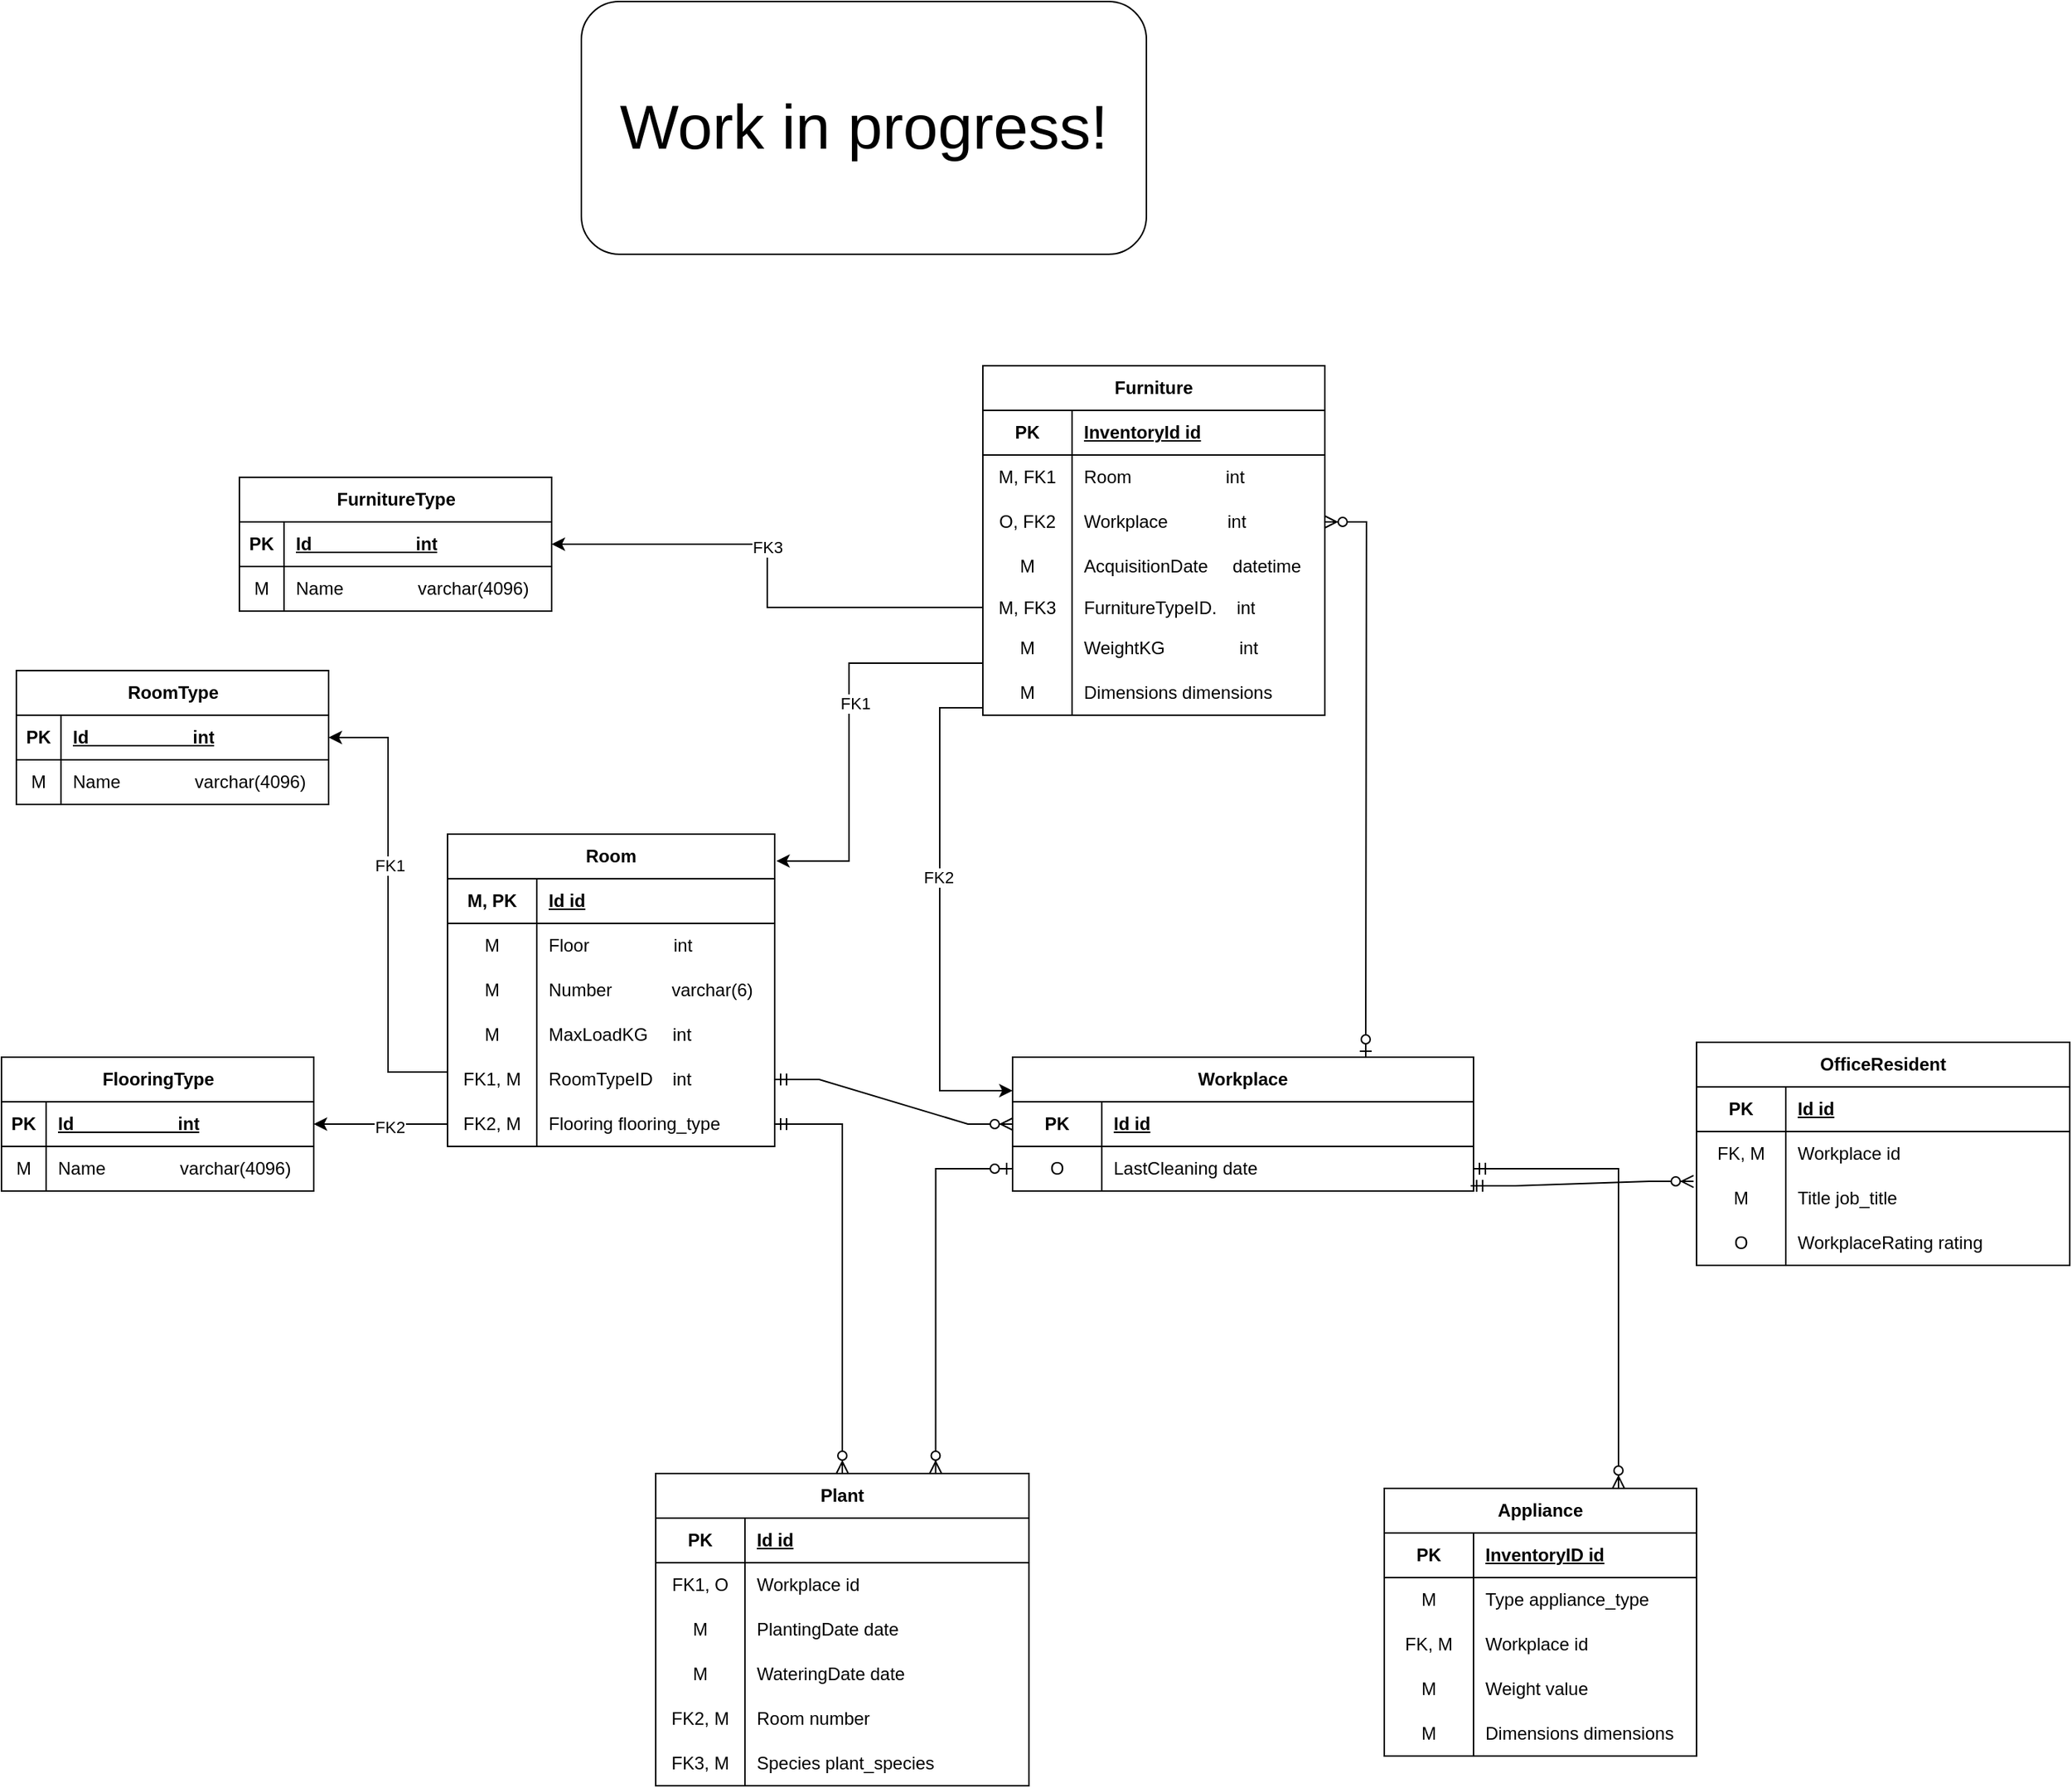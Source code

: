 <mxfile version="23.1.5" type="device">
  <diagram id="R2lEEEUBdFMjLlhIrx00" name="Page-1">
    <mxGraphModel dx="2156" dy="3147" grid="1" gridSize="10" guides="1" tooltips="1" connect="1" arrows="1" fold="1" page="1" pageScale="1" pageWidth="850" pageHeight="1100" math="0" shadow="0" extFonts="Permanent Marker^https://fonts.googleapis.com/css?family=Permanent+Marker">
      <root>
        <mxCell id="0" />
        <mxCell id="1" parent="0" />
        <mxCell id="yXMblBzLXjJCSkvL-Gaz-24" value="Workplace" style="shape=table;startSize=30;container=1;collapsible=1;childLayout=tableLayout;fixedRows=1;rowLines=0;fontStyle=1;align=center;resizeLast=1;html=1;whiteSpace=wrap;" parent="1" vertex="1">
          <mxGeometry x="590" y="-670" width="310" height="90" as="geometry" />
        </mxCell>
        <mxCell id="yXMblBzLXjJCSkvL-Gaz-28" value="" style="shape=tableRow;horizontal=0;startSize=0;swimlaneHead=0;swimlaneBody=0;fillColor=none;collapsible=0;dropTarget=0;points=[[0,0.5],[1,0.5]];portConstraint=eastwest;top=0;left=0;right=0;bottom=1;html=1;" parent="yXMblBzLXjJCSkvL-Gaz-24" vertex="1">
          <mxGeometry y="30" width="310" height="30" as="geometry" />
        </mxCell>
        <mxCell id="yXMblBzLXjJCSkvL-Gaz-29" value="PK" style="shape=partialRectangle;connectable=0;fillColor=none;top=0;left=0;bottom=0;right=0;fontStyle=1;overflow=hidden;html=1;whiteSpace=wrap;" parent="yXMblBzLXjJCSkvL-Gaz-28" vertex="1">
          <mxGeometry width="60" height="30" as="geometry">
            <mxRectangle width="60" height="30" as="alternateBounds" />
          </mxGeometry>
        </mxCell>
        <mxCell id="yXMblBzLXjJCSkvL-Gaz-30" value="Id id" style="shape=partialRectangle;connectable=0;fillColor=none;top=0;left=0;bottom=0;right=0;align=left;spacingLeft=6;fontStyle=5;overflow=hidden;html=1;whiteSpace=wrap;" parent="yXMblBzLXjJCSkvL-Gaz-28" vertex="1">
          <mxGeometry x="60" width="250" height="30" as="geometry">
            <mxRectangle width="250" height="30" as="alternateBounds" />
          </mxGeometry>
        </mxCell>
        <mxCell id="yXMblBzLXjJCSkvL-Gaz-126" value="" style="shape=tableRow;horizontal=0;startSize=0;swimlaneHead=0;swimlaneBody=0;fillColor=none;collapsible=0;dropTarget=0;points=[[0,0.5],[1,0.5]];portConstraint=eastwest;top=0;left=0;right=0;bottom=0;" parent="yXMblBzLXjJCSkvL-Gaz-24" vertex="1">
          <mxGeometry y="60" width="310" height="30" as="geometry" />
        </mxCell>
        <mxCell id="yXMblBzLXjJCSkvL-Gaz-127" value="O" style="shape=partialRectangle;connectable=0;fillColor=none;top=0;left=0;bottom=0;right=0;fontStyle=0;overflow=hidden;whiteSpace=wrap;html=1;" parent="yXMblBzLXjJCSkvL-Gaz-126" vertex="1">
          <mxGeometry width="60" height="30" as="geometry">
            <mxRectangle width="60" height="30" as="alternateBounds" />
          </mxGeometry>
        </mxCell>
        <mxCell id="yXMblBzLXjJCSkvL-Gaz-128" value="LastCleaning date" style="shape=partialRectangle;connectable=0;fillColor=none;top=0;left=0;bottom=0;right=0;align=left;spacingLeft=6;fontStyle=0;overflow=hidden;whiteSpace=wrap;html=1;" parent="yXMblBzLXjJCSkvL-Gaz-126" vertex="1">
          <mxGeometry x="60" width="250" height="30" as="geometry">
            <mxRectangle width="250" height="30" as="alternateBounds" />
          </mxGeometry>
        </mxCell>
        <mxCell id="yXMblBzLXjJCSkvL-Gaz-37" value="Room" style="shape=table;startSize=30;container=1;collapsible=1;childLayout=tableLayout;fixedRows=1;rowLines=0;fontStyle=1;align=center;resizeLast=1;html=1;whiteSpace=wrap;" parent="1" vertex="1">
          <mxGeometry x="210" y="-820" width="220" height="210" as="geometry" />
        </mxCell>
        <mxCell id="yXMblBzLXjJCSkvL-Gaz-41" value="" style="shape=tableRow;horizontal=0;startSize=0;swimlaneHead=0;swimlaneBody=0;fillColor=none;collapsible=0;dropTarget=0;points=[[0,0.5],[1,0.5]];portConstraint=eastwest;top=0;left=0;right=0;bottom=1;html=1;" parent="yXMblBzLXjJCSkvL-Gaz-37" vertex="1">
          <mxGeometry y="30" width="220" height="30" as="geometry" />
        </mxCell>
        <mxCell id="yXMblBzLXjJCSkvL-Gaz-42" value="M, PK" style="shape=partialRectangle;connectable=0;fillColor=none;top=0;left=0;bottom=0;right=0;fontStyle=1;overflow=hidden;html=1;whiteSpace=wrap;" parent="yXMblBzLXjJCSkvL-Gaz-41" vertex="1">
          <mxGeometry width="60" height="30" as="geometry">
            <mxRectangle width="60" height="30" as="alternateBounds" />
          </mxGeometry>
        </mxCell>
        <mxCell id="yXMblBzLXjJCSkvL-Gaz-43" value="Id id" style="shape=partialRectangle;connectable=0;fillColor=none;top=0;left=0;bottom=0;right=0;align=left;spacingLeft=6;fontStyle=5;overflow=hidden;html=1;whiteSpace=wrap;" parent="yXMblBzLXjJCSkvL-Gaz-41" vertex="1">
          <mxGeometry x="60" width="160" height="30" as="geometry">
            <mxRectangle width="160" height="30" as="alternateBounds" />
          </mxGeometry>
        </mxCell>
        <mxCell id="yXMblBzLXjJCSkvL-Gaz-73" value="" style="shape=tableRow;horizontal=0;startSize=0;swimlaneHead=0;swimlaneBody=0;fillColor=none;collapsible=0;dropTarget=0;points=[[0,0.5],[1,0.5]];portConstraint=eastwest;top=0;left=0;right=0;bottom=0;" parent="yXMblBzLXjJCSkvL-Gaz-37" vertex="1">
          <mxGeometry y="60" width="220" height="30" as="geometry" />
        </mxCell>
        <mxCell id="yXMblBzLXjJCSkvL-Gaz-74" value="M" style="shape=partialRectangle;connectable=0;fillColor=none;top=0;left=0;bottom=0;right=0;fontStyle=0;overflow=hidden;whiteSpace=wrap;html=1;" parent="yXMblBzLXjJCSkvL-Gaz-73" vertex="1">
          <mxGeometry width="60" height="30" as="geometry">
            <mxRectangle width="60" height="30" as="alternateBounds" />
          </mxGeometry>
        </mxCell>
        <mxCell id="yXMblBzLXjJCSkvL-Gaz-75" value="Floor&amp;nbsp; &amp;nbsp; &amp;nbsp; &amp;nbsp; &amp;nbsp; &amp;nbsp; &amp;nbsp; &amp;nbsp; &amp;nbsp;int" style="shape=partialRectangle;connectable=0;fillColor=none;top=0;left=0;bottom=0;right=0;align=left;spacingLeft=6;fontStyle=0;overflow=hidden;whiteSpace=wrap;html=1;" parent="yXMblBzLXjJCSkvL-Gaz-73" vertex="1">
          <mxGeometry x="60" width="160" height="30" as="geometry">
            <mxRectangle width="160" height="30" as="alternateBounds" />
          </mxGeometry>
        </mxCell>
        <mxCell id="WCxIph6KeVuzQIRM1l3--1" value="" style="shape=tableRow;horizontal=0;startSize=0;swimlaneHead=0;swimlaneBody=0;fillColor=none;collapsible=0;dropTarget=0;points=[[0,0.5],[1,0.5]];portConstraint=eastwest;top=0;left=0;right=0;bottom=0;" vertex="1" parent="yXMblBzLXjJCSkvL-Gaz-37">
          <mxGeometry y="90" width="220" height="30" as="geometry" />
        </mxCell>
        <mxCell id="WCxIph6KeVuzQIRM1l3--2" value="M" style="shape=partialRectangle;connectable=0;fillColor=none;top=0;left=0;bottom=0;right=0;fontStyle=0;overflow=hidden;whiteSpace=wrap;html=1;" vertex="1" parent="WCxIph6KeVuzQIRM1l3--1">
          <mxGeometry width="60" height="30" as="geometry">
            <mxRectangle width="60" height="30" as="alternateBounds" />
          </mxGeometry>
        </mxCell>
        <mxCell id="WCxIph6KeVuzQIRM1l3--3" value="Number&amp;nbsp; &amp;nbsp; &amp;nbsp; &amp;nbsp; &amp;nbsp; &amp;nbsp; varchar(6)" style="shape=partialRectangle;connectable=0;fillColor=none;top=0;left=0;bottom=0;right=0;align=left;spacingLeft=6;fontStyle=0;overflow=hidden;whiteSpace=wrap;html=1;" vertex="1" parent="WCxIph6KeVuzQIRM1l3--1">
          <mxGeometry x="60" width="160" height="30" as="geometry">
            <mxRectangle width="160" height="30" as="alternateBounds" />
          </mxGeometry>
        </mxCell>
        <mxCell id="yXMblBzLXjJCSkvL-Gaz-44" value="" style="shape=tableRow;horizontal=0;startSize=0;swimlaneHead=0;swimlaneBody=0;fillColor=none;collapsible=0;dropTarget=0;points=[[0,0.5],[1,0.5]];portConstraint=eastwest;top=0;left=0;right=0;bottom=0;html=1;" parent="yXMblBzLXjJCSkvL-Gaz-37" vertex="1">
          <mxGeometry y="120" width="220" height="30" as="geometry" />
        </mxCell>
        <mxCell id="yXMblBzLXjJCSkvL-Gaz-45" value="M" style="shape=partialRectangle;connectable=0;fillColor=none;top=0;left=0;bottom=0;right=0;editable=1;overflow=hidden;html=1;whiteSpace=wrap;" parent="yXMblBzLXjJCSkvL-Gaz-44" vertex="1">
          <mxGeometry width="60" height="30" as="geometry">
            <mxRectangle width="60" height="30" as="alternateBounds" />
          </mxGeometry>
        </mxCell>
        <mxCell id="yXMblBzLXjJCSkvL-Gaz-46" value="MaxLoadKG&amp;nbsp; &amp;nbsp; &amp;nbsp;int" style="shape=partialRectangle;connectable=0;fillColor=none;top=0;left=0;bottom=0;right=0;align=left;spacingLeft=6;overflow=hidden;html=1;whiteSpace=wrap;" parent="yXMblBzLXjJCSkvL-Gaz-44" vertex="1">
          <mxGeometry x="60" width="160" height="30" as="geometry">
            <mxRectangle width="160" height="30" as="alternateBounds" />
          </mxGeometry>
        </mxCell>
        <mxCell id="yXMblBzLXjJCSkvL-Gaz-54" value="" style="shape=tableRow;horizontal=0;startSize=0;swimlaneHead=0;swimlaneBody=0;fillColor=none;collapsible=0;dropTarget=0;points=[[0,0.5],[1,0.5]];portConstraint=eastwest;top=0;left=0;right=0;bottom=0;" parent="yXMblBzLXjJCSkvL-Gaz-37" vertex="1">
          <mxGeometry y="150" width="220" height="30" as="geometry" />
        </mxCell>
        <mxCell id="yXMblBzLXjJCSkvL-Gaz-55" value="FK1, M" style="shape=partialRectangle;connectable=0;fillColor=none;top=0;left=0;bottom=0;right=0;fontStyle=0;overflow=hidden;whiteSpace=wrap;html=1;" parent="yXMblBzLXjJCSkvL-Gaz-54" vertex="1">
          <mxGeometry width="60" height="30" as="geometry">
            <mxRectangle width="60" height="30" as="alternateBounds" />
          </mxGeometry>
        </mxCell>
        <mxCell id="yXMblBzLXjJCSkvL-Gaz-56" value="RoomTypeID&amp;nbsp; &amp;nbsp; int" style="shape=partialRectangle;connectable=0;fillColor=none;top=0;left=0;bottom=0;right=0;align=left;spacingLeft=6;fontStyle=0;overflow=hidden;whiteSpace=wrap;html=1;" parent="yXMblBzLXjJCSkvL-Gaz-54" vertex="1">
          <mxGeometry x="60" width="160" height="30" as="geometry">
            <mxRectangle width="160" height="30" as="alternateBounds" />
          </mxGeometry>
        </mxCell>
        <mxCell id="yXMblBzLXjJCSkvL-Gaz-47" value="" style="shape=tableRow;horizontal=0;startSize=0;swimlaneHead=0;swimlaneBody=0;fillColor=none;collapsible=0;dropTarget=0;points=[[0,0.5],[1,0.5]];portConstraint=eastwest;top=0;left=0;right=0;bottom=0;html=1;" parent="yXMblBzLXjJCSkvL-Gaz-37" vertex="1">
          <mxGeometry y="180" width="220" height="30" as="geometry" />
        </mxCell>
        <mxCell id="yXMblBzLXjJCSkvL-Gaz-48" value="FK2, M" style="shape=partialRectangle;connectable=0;fillColor=none;top=0;left=0;bottom=0;right=0;editable=1;overflow=hidden;html=1;whiteSpace=wrap;" parent="yXMblBzLXjJCSkvL-Gaz-47" vertex="1">
          <mxGeometry width="60" height="30" as="geometry">
            <mxRectangle width="60" height="30" as="alternateBounds" />
          </mxGeometry>
        </mxCell>
        <mxCell id="yXMblBzLXjJCSkvL-Gaz-49" value="Flooring flooring_type" style="shape=partialRectangle;connectable=0;fillColor=none;top=0;left=0;bottom=0;right=0;align=left;spacingLeft=6;overflow=hidden;html=1;whiteSpace=wrap;" parent="yXMblBzLXjJCSkvL-Gaz-47" vertex="1">
          <mxGeometry x="60" width="160" height="30" as="geometry">
            <mxRectangle width="160" height="30" as="alternateBounds" />
          </mxGeometry>
        </mxCell>
        <mxCell id="yXMblBzLXjJCSkvL-Gaz-57" value="Furniture" style="shape=table;startSize=30;container=1;collapsible=1;childLayout=tableLayout;fixedRows=1;rowLines=0;fontStyle=1;align=center;resizeLast=1;html=1;whiteSpace=wrap;" parent="1" vertex="1">
          <mxGeometry x="570" y="-1135" width="230" height="235" as="geometry" />
        </mxCell>
        <mxCell id="yXMblBzLXjJCSkvL-Gaz-61" value="" style="shape=tableRow;horizontal=0;startSize=0;swimlaneHead=0;swimlaneBody=0;fillColor=none;collapsible=0;dropTarget=0;points=[[0,0.5],[1,0.5]];portConstraint=eastwest;top=0;left=0;right=0;bottom=1;html=1;" parent="yXMblBzLXjJCSkvL-Gaz-57" vertex="1">
          <mxGeometry y="30" width="230" height="30" as="geometry" />
        </mxCell>
        <mxCell id="yXMblBzLXjJCSkvL-Gaz-62" value="PK" style="shape=partialRectangle;connectable=0;fillColor=none;top=0;left=0;bottom=0;right=0;fontStyle=1;overflow=hidden;html=1;whiteSpace=wrap;" parent="yXMblBzLXjJCSkvL-Gaz-61" vertex="1">
          <mxGeometry width="60" height="30" as="geometry">
            <mxRectangle width="60" height="30" as="alternateBounds" />
          </mxGeometry>
        </mxCell>
        <mxCell id="yXMblBzLXjJCSkvL-Gaz-63" value="InventoryId id" style="shape=partialRectangle;connectable=0;fillColor=none;top=0;left=0;bottom=0;right=0;align=left;spacingLeft=6;fontStyle=5;overflow=hidden;html=1;whiteSpace=wrap;" parent="yXMblBzLXjJCSkvL-Gaz-61" vertex="1">
          <mxGeometry x="60" width="170" height="30" as="geometry">
            <mxRectangle width="170" height="30" as="alternateBounds" />
          </mxGeometry>
        </mxCell>
        <mxCell id="yXMblBzLXjJCSkvL-Gaz-64" value="" style="shape=tableRow;horizontal=0;startSize=0;swimlaneHead=0;swimlaneBody=0;fillColor=none;collapsible=0;dropTarget=0;points=[[0,0.5],[1,0.5]];portConstraint=eastwest;top=0;left=0;right=0;bottom=0;html=1;" parent="yXMblBzLXjJCSkvL-Gaz-57" vertex="1">
          <mxGeometry y="60" width="230" height="30" as="geometry" />
        </mxCell>
        <mxCell id="yXMblBzLXjJCSkvL-Gaz-65" value="M, FK1" style="shape=partialRectangle;connectable=0;fillColor=none;top=0;left=0;bottom=0;right=0;editable=1;overflow=hidden;html=1;whiteSpace=wrap;" parent="yXMblBzLXjJCSkvL-Gaz-64" vertex="1">
          <mxGeometry width="60" height="30" as="geometry">
            <mxRectangle width="60" height="30" as="alternateBounds" />
          </mxGeometry>
        </mxCell>
        <mxCell id="yXMblBzLXjJCSkvL-Gaz-66" value="Room&amp;nbsp; &amp;nbsp; &amp;nbsp; &amp;nbsp; &amp;nbsp; &amp;nbsp; &amp;nbsp; &amp;nbsp; &amp;nbsp; &amp;nbsp;int" style="shape=partialRectangle;connectable=0;fillColor=none;top=0;left=0;bottom=0;right=0;align=left;spacingLeft=6;overflow=hidden;html=1;whiteSpace=wrap;" parent="yXMblBzLXjJCSkvL-Gaz-64" vertex="1">
          <mxGeometry x="60" width="170" height="30" as="geometry">
            <mxRectangle width="170" height="30" as="alternateBounds" />
          </mxGeometry>
        </mxCell>
        <mxCell id="yXMblBzLXjJCSkvL-Gaz-67" value="" style="shape=tableRow;horizontal=0;startSize=0;swimlaneHead=0;swimlaneBody=0;fillColor=none;collapsible=0;dropTarget=0;points=[[0,0.5],[1,0.5]];portConstraint=eastwest;top=0;left=0;right=0;bottom=0;html=1;" parent="yXMblBzLXjJCSkvL-Gaz-57" vertex="1">
          <mxGeometry y="90" width="230" height="30" as="geometry" />
        </mxCell>
        <mxCell id="yXMblBzLXjJCSkvL-Gaz-68" value="O, FK2" style="shape=partialRectangle;connectable=0;fillColor=none;top=0;left=0;bottom=0;right=0;editable=1;overflow=hidden;html=1;whiteSpace=wrap;" parent="yXMblBzLXjJCSkvL-Gaz-67" vertex="1">
          <mxGeometry width="60" height="30" as="geometry">
            <mxRectangle width="60" height="30" as="alternateBounds" />
          </mxGeometry>
        </mxCell>
        <mxCell id="yXMblBzLXjJCSkvL-Gaz-69" value="Workplace&amp;nbsp; &amp;nbsp; &amp;nbsp; &amp;nbsp; &amp;nbsp; &amp;nbsp; int" style="shape=partialRectangle;connectable=0;fillColor=none;top=0;left=0;bottom=0;right=0;align=left;spacingLeft=6;overflow=hidden;html=1;whiteSpace=wrap;" parent="yXMblBzLXjJCSkvL-Gaz-67" vertex="1">
          <mxGeometry x="60" width="170" height="30" as="geometry">
            <mxRectangle width="170" height="30" as="alternateBounds" />
          </mxGeometry>
        </mxCell>
        <mxCell id="yXMblBzLXjJCSkvL-Gaz-79" value="" style="shape=tableRow;horizontal=0;startSize=0;swimlaneHead=0;swimlaneBody=0;fillColor=none;collapsible=0;dropTarget=0;points=[[0,0.5],[1,0.5]];portConstraint=eastwest;top=0;left=0;right=0;bottom=0;" parent="yXMblBzLXjJCSkvL-Gaz-57" vertex="1">
          <mxGeometry y="120" width="230" height="30" as="geometry" />
        </mxCell>
        <mxCell id="yXMblBzLXjJCSkvL-Gaz-80" value="M" style="shape=partialRectangle;connectable=0;fillColor=none;top=0;left=0;bottom=0;right=0;fontStyle=0;overflow=hidden;whiteSpace=wrap;html=1;" parent="yXMblBzLXjJCSkvL-Gaz-79" vertex="1">
          <mxGeometry width="60" height="30" as="geometry">
            <mxRectangle width="60" height="30" as="alternateBounds" />
          </mxGeometry>
        </mxCell>
        <mxCell id="yXMblBzLXjJCSkvL-Gaz-81" value="AcquisitionDate&amp;nbsp; &amp;nbsp; &amp;nbsp;datetime" style="shape=partialRectangle;connectable=0;fillColor=none;top=0;left=0;bottom=0;right=0;align=left;spacingLeft=6;fontStyle=0;overflow=hidden;whiteSpace=wrap;html=1;" parent="yXMblBzLXjJCSkvL-Gaz-79" vertex="1">
          <mxGeometry x="60" width="170" height="30" as="geometry">
            <mxRectangle width="170" height="30" as="alternateBounds" />
          </mxGeometry>
        </mxCell>
        <mxCell id="yXMblBzLXjJCSkvL-Gaz-82" value="" style="shape=tableRow;horizontal=0;startSize=0;swimlaneHead=0;swimlaneBody=0;fillColor=none;collapsible=0;dropTarget=0;points=[[0,0.5],[1,0.5]];portConstraint=eastwest;top=0;left=0;right=0;bottom=0;" parent="yXMblBzLXjJCSkvL-Gaz-57" vertex="1">
          <mxGeometry y="150" width="230" height="25" as="geometry" />
        </mxCell>
        <mxCell id="yXMblBzLXjJCSkvL-Gaz-83" value="M, FK3" style="shape=partialRectangle;connectable=0;fillColor=none;top=0;left=0;bottom=0;right=0;fontStyle=0;overflow=hidden;whiteSpace=wrap;html=1;" parent="yXMblBzLXjJCSkvL-Gaz-82" vertex="1">
          <mxGeometry width="60" height="25" as="geometry">
            <mxRectangle width="60" height="25" as="alternateBounds" />
          </mxGeometry>
        </mxCell>
        <mxCell id="yXMblBzLXjJCSkvL-Gaz-84" value="FurnitureTypeID.&amp;nbsp; &amp;nbsp; int" style="shape=partialRectangle;connectable=0;fillColor=none;top=0;left=0;bottom=0;right=0;align=left;spacingLeft=6;fontStyle=0;overflow=hidden;whiteSpace=wrap;html=1;" parent="yXMblBzLXjJCSkvL-Gaz-82" vertex="1">
          <mxGeometry x="60" width="170" height="25" as="geometry">
            <mxRectangle width="170" height="25" as="alternateBounds" />
          </mxGeometry>
        </mxCell>
        <mxCell id="yXMblBzLXjJCSkvL-Gaz-111" value="" style="shape=tableRow;horizontal=0;startSize=0;swimlaneHead=0;swimlaneBody=0;fillColor=none;collapsible=0;dropTarget=0;points=[[0,0.5],[1,0.5]];portConstraint=eastwest;top=0;left=0;right=0;bottom=0;" parent="yXMblBzLXjJCSkvL-Gaz-57" vertex="1">
          <mxGeometry y="175" width="230" height="30" as="geometry" />
        </mxCell>
        <mxCell id="yXMblBzLXjJCSkvL-Gaz-112" value="M" style="shape=partialRectangle;connectable=0;fillColor=none;top=0;left=0;bottom=0;right=0;fontStyle=0;overflow=hidden;whiteSpace=wrap;html=1;" parent="yXMblBzLXjJCSkvL-Gaz-111" vertex="1">
          <mxGeometry width="60" height="30" as="geometry">
            <mxRectangle width="60" height="30" as="alternateBounds" />
          </mxGeometry>
        </mxCell>
        <mxCell id="yXMblBzLXjJCSkvL-Gaz-113" value="WeightKG&amp;nbsp; &amp;nbsp; &amp;nbsp; &amp;nbsp; &amp;nbsp; &amp;nbsp; &amp;nbsp; &amp;nbsp;int" style="shape=partialRectangle;connectable=0;fillColor=none;top=0;left=0;bottom=0;right=0;align=left;spacingLeft=6;fontStyle=0;overflow=hidden;whiteSpace=wrap;html=1;" parent="yXMblBzLXjJCSkvL-Gaz-111" vertex="1">
          <mxGeometry x="60" width="170" height="30" as="geometry">
            <mxRectangle width="170" height="30" as="alternateBounds" />
          </mxGeometry>
        </mxCell>
        <mxCell id="yXMblBzLXjJCSkvL-Gaz-117" value="" style="shape=tableRow;horizontal=0;startSize=0;swimlaneHead=0;swimlaneBody=0;fillColor=none;collapsible=0;dropTarget=0;points=[[0,0.5],[1,0.5]];portConstraint=eastwest;top=0;left=0;right=0;bottom=0;" parent="yXMblBzLXjJCSkvL-Gaz-57" vertex="1">
          <mxGeometry y="205" width="230" height="30" as="geometry" />
        </mxCell>
        <mxCell id="yXMblBzLXjJCSkvL-Gaz-118" value="M" style="shape=partialRectangle;connectable=0;fillColor=none;top=0;left=0;bottom=0;right=0;fontStyle=0;overflow=hidden;whiteSpace=wrap;html=1;" parent="yXMblBzLXjJCSkvL-Gaz-117" vertex="1">
          <mxGeometry width="60" height="30" as="geometry">
            <mxRectangle width="60" height="30" as="alternateBounds" />
          </mxGeometry>
        </mxCell>
        <mxCell id="yXMblBzLXjJCSkvL-Gaz-119" value="Dimensions dimensions" style="shape=partialRectangle;connectable=0;fillColor=none;top=0;left=0;bottom=0;right=0;align=left;spacingLeft=6;fontStyle=0;overflow=hidden;whiteSpace=wrap;html=1;" parent="yXMblBzLXjJCSkvL-Gaz-117" vertex="1">
          <mxGeometry x="60" width="170" height="30" as="geometry">
            <mxRectangle width="170" height="30" as="alternateBounds" />
          </mxGeometry>
        </mxCell>
        <mxCell id="yXMblBzLXjJCSkvL-Gaz-85" value="Appliance" style="shape=table;startSize=30;container=1;collapsible=1;childLayout=tableLayout;fixedRows=1;rowLines=0;fontStyle=1;align=center;resizeLast=1;html=1;whiteSpace=wrap;" parent="1" vertex="1">
          <mxGeometry x="840" y="-380" width="210" height="180" as="geometry" />
        </mxCell>
        <mxCell id="yXMblBzLXjJCSkvL-Gaz-89" value="" style="shape=tableRow;horizontal=0;startSize=0;swimlaneHead=0;swimlaneBody=0;fillColor=none;collapsible=0;dropTarget=0;points=[[0,0.5],[1,0.5]];portConstraint=eastwest;top=0;left=0;right=0;bottom=1;html=1;" parent="yXMblBzLXjJCSkvL-Gaz-85" vertex="1">
          <mxGeometry y="30" width="210" height="30" as="geometry" />
        </mxCell>
        <mxCell id="yXMblBzLXjJCSkvL-Gaz-90" value="PK" style="shape=partialRectangle;connectable=0;fillColor=none;top=0;left=0;bottom=0;right=0;fontStyle=1;overflow=hidden;html=1;whiteSpace=wrap;" parent="yXMblBzLXjJCSkvL-Gaz-89" vertex="1">
          <mxGeometry width="60" height="30" as="geometry">
            <mxRectangle width="60" height="30" as="alternateBounds" />
          </mxGeometry>
        </mxCell>
        <mxCell id="yXMblBzLXjJCSkvL-Gaz-91" value="InventoryID id" style="shape=partialRectangle;connectable=0;fillColor=none;top=0;left=0;bottom=0;right=0;align=left;spacingLeft=6;fontStyle=5;overflow=hidden;html=1;whiteSpace=wrap;" parent="yXMblBzLXjJCSkvL-Gaz-89" vertex="1">
          <mxGeometry x="60" width="150" height="30" as="geometry">
            <mxRectangle width="150" height="30" as="alternateBounds" />
          </mxGeometry>
        </mxCell>
        <mxCell id="yXMblBzLXjJCSkvL-Gaz-92" value="" style="shape=tableRow;horizontal=0;startSize=0;swimlaneHead=0;swimlaneBody=0;fillColor=none;collapsible=0;dropTarget=0;points=[[0,0.5],[1,0.5]];portConstraint=eastwest;top=0;left=0;right=0;bottom=0;html=1;" parent="yXMblBzLXjJCSkvL-Gaz-85" vertex="1">
          <mxGeometry y="60" width="210" height="30" as="geometry" />
        </mxCell>
        <mxCell id="yXMblBzLXjJCSkvL-Gaz-93" value="M" style="shape=partialRectangle;connectable=0;fillColor=none;top=0;left=0;bottom=0;right=0;editable=1;overflow=hidden;html=1;whiteSpace=wrap;" parent="yXMblBzLXjJCSkvL-Gaz-92" vertex="1">
          <mxGeometry width="60" height="30" as="geometry">
            <mxRectangle width="60" height="30" as="alternateBounds" />
          </mxGeometry>
        </mxCell>
        <mxCell id="yXMblBzLXjJCSkvL-Gaz-94" value="Type appliance_type" style="shape=partialRectangle;connectable=0;fillColor=none;top=0;left=0;bottom=0;right=0;align=left;spacingLeft=6;overflow=hidden;html=1;whiteSpace=wrap;" parent="yXMblBzLXjJCSkvL-Gaz-92" vertex="1">
          <mxGeometry x="60" width="150" height="30" as="geometry">
            <mxRectangle width="150" height="30" as="alternateBounds" />
          </mxGeometry>
        </mxCell>
        <mxCell id="yXMblBzLXjJCSkvL-Gaz-95" value="" style="shape=tableRow;horizontal=0;startSize=0;swimlaneHead=0;swimlaneBody=0;fillColor=none;collapsible=0;dropTarget=0;points=[[0,0.5],[1,0.5]];portConstraint=eastwest;top=0;left=0;right=0;bottom=0;html=1;" parent="yXMblBzLXjJCSkvL-Gaz-85" vertex="1">
          <mxGeometry y="90" width="210" height="30" as="geometry" />
        </mxCell>
        <mxCell id="yXMblBzLXjJCSkvL-Gaz-96" value="FK, M" style="shape=partialRectangle;connectable=0;fillColor=none;top=0;left=0;bottom=0;right=0;editable=1;overflow=hidden;html=1;whiteSpace=wrap;" parent="yXMblBzLXjJCSkvL-Gaz-95" vertex="1">
          <mxGeometry width="60" height="30" as="geometry">
            <mxRectangle width="60" height="30" as="alternateBounds" />
          </mxGeometry>
        </mxCell>
        <mxCell id="yXMblBzLXjJCSkvL-Gaz-97" value="Workplace id" style="shape=partialRectangle;connectable=0;fillColor=none;top=0;left=0;bottom=0;right=0;align=left;spacingLeft=6;overflow=hidden;html=1;whiteSpace=wrap;" parent="yXMblBzLXjJCSkvL-Gaz-95" vertex="1">
          <mxGeometry x="60" width="150" height="30" as="geometry">
            <mxRectangle width="150" height="30" as="alternateBounds" />
          </mxGeometry>
        </mxCell>
        <mxCell id="yXMblBzLXjJCSkvL-Gaz-114" value="" style="shape=tableRow;horizontal=0;startSize=0;swimlaneHead=0;swimlaneBody=0;fillColor=none;collapsible=0;dropTarget=0;points=[[0,0.5],[1,0.5]];portConstraint=eastwest;top=0;left=0;right=0;bottom=0;" parent="yXMblBzLXjJCSkvL-Gaz-85" vertex="1">
          <mxGeometry y="120" width="210" height="30" as="geometry" />
        </mxCell>
        <mxCell id="yXMblBzLXjJCSkvL-Gaz-115" value="M" style="shape=partialRectangle;connectable=0;fillColor=none;top=0;left=0;bottom=0;right=0;fontStyle=0;overflow=hidden;whiteSpace=wrap;html=1;" parent="yXMblBzLXjJCSkvL-Gaz-114" vertex="1">
          <mxGeometry width="60" height="30" as="geometry">
            <mxRectangle width="60" height="30" as="alternateBounds" />
          </mxGeometry>
        </mxCell>
        <mxCell id="yXMblBzLXjJCSkvL-Gaz-116" value="Weight value" style="shape=partialRectangle;connectable=0;fillColor=none;top=0;left=0;bottom=0;right=0;align=left;spacingLeft=6;fontStyle=0;overflow=hidden;whiteSpace=wrap;html=1;" parent="yXMblBzLXjJCSkvL-Gaz-114" vertex="1">
          <mxGeometry x="60" width="150" height="30" as="geometry">
            <mxRectangle width="150" height="30" as="alternateBounds" />
          </mxGeometry>
        </mxCell>
        <mxCell id="yXMblBzLXjJCSkvL-Gaz-120" value="" style="shape=tableRow;horizontal=0;startSize=0;swimlaneHead=0;swimlaneBody=0;fillColor=none;collapsible=0;dropTarget=0;points=[[0,0.5],[1,0.5]];portConstraint=eastwest;top=0;left=0;right=0;bottom=0;" parent="yXMblBzLXjJCSkvL-Gaz-85" vertex="1">
          <mxGeometry y="150" width="210" height="30" as="geometry" />
        </mxCell>
        <mxCell id="yXMblBzLXjJCSkvL-Gaz-121" value="M" style="shape=partialRectangle;connectable=0;fillColor=none;top=0;left=0;bottom=0;right=0;fontStyle=0;overflow=hidden;whiteSpace=wrap;html=1;" parent="yXMblBzLXjJCSkvL-Gaz-120" vertex="1">
          <mxGeometry width="60" height="30" as="geometry">
            <mxRectangle width="60" height="30" as="alternateBounds" />
          </mxGeometry>
        </mxCell>
        <mxCell id="yXMblBzLXjJCSkvL-Gaz-122" value="Dimensions dimensions" style="shape=partialRectangle;connectable=0;fillColor=none;top=0;left=0;bottom=0;right=0;align=left;spacingLeft=6;fontStyle=0;overflow=hidden;whiteSpace=wrap;html=1;" parent="yXMblBzLXjJCSkvL-Gaz-120" vertex="1">
          <mxGeometry x="60" width="150" height="30" as="geometry">
            <mxRectangle width="150" height="30" as="alternateBounds" />
          </mxGeometry>
        </mxCell>
        <mxCell id="yXMblBzLXjJCSkvL-Gaz-98" value="OfficeResident" style="shape=table;startSize=30;container=1;collapsible=1;childLayout=tableLayout;fixedRows=1;rowLines=0;fontStyle=1;align=center;resizeLast=1;html=1;whiteSpace=wrap;" parent="1" vertex="1">
          <mxGeometry x="1050" y="-680" width="251" height="150" as="geometry" />
        </mxCell>
        <mxCell id="yXMblBzLXjJCSkvL-Gaz-102" value="" style="shape=tableRow;horizontal=0;startSize=0;swimlaneHead=0;swimlaneBody=0;fillColor=none;collapsible=0;dropTarget=0;points=[[0,0.5],[1,0.5]];portConstraint=eastwest;top=0;left=0;right=0;bottom=1;html=1;" parent="yXMblBzLXjJCSkvL-Gaz-98" vertex="1">
          <mxGeometry y="30" width="251" height="30" as="geometry" />
        </mxCell>
        <mxCell id="yXMblBzLXjJCSkvL-Gaz-103" value="PK" style="shape=partialRectangle;connectable=0;fillColor=none;top=0;left=0;bottom=0;right=0;fontStyle=1;overflow=hidden;html=1;whiteSpace=wrap;" parent="yXMblBzLXjJCSkvL-Gaz-102" vertex="1">
          <mxGeometry width="60" height="30" as="geometry">
            <mxRectangle width="60" height="30" as="alternateBounds" />
          </mxGeometry>
        </mxCell>
        <mxCell id="yXMblBzLXjJCSkvL-Gaz-104" value="Id id" style="shape=partialRectangle;connectable=0;fillColor=none;top=0;left=0;bottom=0;right=0;align=left;spacingLeft=6;fontStyle=5;overflow=hidden;html=1;whiteSpace=wrap;" parent="yXMblBzLXjJCSkvL-Gaz-102" vertex="1">
          <mxGeometry x="60" width="191" height="30" as="geometry">
            <mxRectangle width="191" height="30" as="alternateBounds" />
          </mxGeometry>
        </mxCell>
        <mxCell id="yXMblBzLXjJCSkvL-Gaz-105" value="" style="shape=tableRow;horizontal=0;startSize=0;swimlaneHead=0;swimlaneBody=0;fillColor=none;collapsible=0;dropTarget=0;points=[[0,0.5],[1,0.5]];portConstraint=eastwest;top=0;left=0;right=0;bottom=0;html=1;" parent="yXMblBzLXjJCSkvL-Gaz-98" vertex="1">
          <mxGeometry y="60" width="251" height="30" as="geometry" />
        </mxCell>
        <mxCell id="yXMblBzLXjJCSkvL-Gaz-106" value="FK, M" style="shape=partialRectangle;connectable=0;fillColor=none;top=0;left=0;bottom=0;right=0;editable=1;overflow=hidden;html=1;whiteSpace=wrap;" parent="yXMblBzLXjJCSkvL-Gaz-105" vertex="1">
          <mxGeometry width="60" height="30" as="geometry">
            <mxRectangle width="60" height="30" as="alternateBounds" />
          </mxGeometry>
        </mxCell>
        <mxCell id="yXMblBzLXjJCSkvL-Gaz-107" value="Workplace id" style="shape=partialRectangle;connectable=0;fillColor=none;top=0;left=0;bottom=0;right=0;align=left;spacingLeft=6;overflow=hidden;html=1;whiteSpace=wrap;" parent="yXMblBzLXjJCSkvL-Gaz-105" vertex="1">
          <mxGeometry x="60" width="191" height="30" as="geometry">
            <mxRectangle width="191" height="30" as="alternateBounds" />
          </mxGeometry>
        </mxCell>
        <mxCell id="yXMblBzLXjJCSkvL-Gaz-108" value="" style="shape=tableRow;horizontal=0;startSize=0;swimlaneHead=0;swimlaneBody=0;fillColor=none;collapsible=0;dropTarget=0;points=[[0,0.5],[1,0.5]];portConstraint=eastwest;top=0;left=0;right=0;bottom=0;html=1;" parent="yXMblBzLXjJCSkvL-Gaz-98" vertex="1">
          <mxGeometry y="90" width="251" height="30" as="geometry" />
        </mxCell>
        <mxCell id="yXMblBzLXjJCSkvL-Gaz-109" value="M" style="shape=partialRectangle;connectable=0;fillColor=none;top=0;left=0;bottom=0;right=0;editable=1;overflow=hidden;html=1;whiteSpace=wrap;" parent="yXMblBzLXjJCSkvL-Gaz-108" vertex="1">
          <mxGeometry width="60" height="30" as="geometry">
            <mxRectangle width="60" height="30" as="alternateBounds" />
          </mxGeometry>
        </mxCell>
        <mxCell id="yXMblBzLXjJCSkvL-Gaz-110" value="Title job_title" style="shape=partialRectangle;connectable=0;fillColor=none;top=0;left=0;bottom=0;right=0;align=left;spacingLeft=6;overflow=hidden;html=1;whiteSpace=wrap;" parent="yXMblBzLXjJCSkvL-Gaz-108" vertex="1">
          <mxGeometry x="60" width="191" height="30" as="geometry">
            <mxRectangle width="191" height="30" as="alternateBounds" />
          </mxGeometry>
        </mxCell>
        <mxCell id="yXMblBzLXjJCSkvL-Gaz-135" value="" style="shape=tableRow;horizontal=0;startSize=0;swimlaneHead=0;swimlaneBody=0;fillColor=none;collapsible=0;dropTarget=0;points=[[0,0.5],[1,0.5]];portConstraint=eastwest;top=0;left=0;right=0;bottom=0;" parent="yXMblBzLXjJCSkvL-Gaz-98" vertex="1">
          <mxGeometry y="120" width="251" height="30" as="geometry" />
        </mxCell>
        <mxCell id="yXMblBzLXjJCSkvL-Gaz-136" value="O" style="shape=partialRectangle;connectable=0;fillColor=none;top=0;left=0;bottom=0;right=0;fontStyle=0;overflow=hidden;whiteSpace=wrap;html=1;" parent="yXMblBzLXjJCSkvL-Gaz-135" vertex="1">
          <mxGeometry width="60" height="30" as="geometry">
            <mxRectangle width="60" height="30" as="alternateBounds" />
          </mxGeometry>
        </mxCell>
        <mxCell id="yXMblBzLXjJCSkvL-Gaz-137" value="WorkplaceRating rating" style="shape=partialRectangle;connectable=0;fillColor=none;top=0;left=0;bottom=0;right=0;align=left;spacingLeft=6;fontStyle=0;overflow=hidden;whiteSpace=wrap;html=1;" parent="yXMblBzLXjJCSkvL-Gaz-135" vertex="1">
          <mxGeometry x="60" width="191" height="30" as="geometry">
            <mxRectangle width="191" height="30" as="alternateBounds" />
          </mxGeometry>
        </mxCell>
        <mxCell id="yXMblBzLXjJCSkvL-Gaz-139" value="Plant" style="shape=table;startSize=30;container=1;collapsible=1;childLayout=tableLayout;fixedRows=1;rowLines=0;fontStyle=1;align=center;resizeLast=1;html=1;whiteSpace=wrap;" parent="1" vertex="1">
          <mxGeometry x="350" y="-390" width="251" height="210" as="geometry" />
        </mxCell>
        <mxCell id="yXMblBzLXjJCSkvL-Gaz-140" value="" style="shape=tableRow;horizontal=0;startSize=0;swimlaneHead=0;swimlaneBody=0;fillColor=none;collapsible=0;dropTarget=0;points=[[0,0.5],[1,0.5]];portConstraint=eastwest;top=0;left=0;right=0;bottom=1;html=1;" parent="yXMblBzLXjJCSkvL-Gaz-139" vertex="1">
          <mxGeometry y="30" width="251" height="30" as="geometry" />
        </mxCell>
        <mxCell id="yXMblBzLXjJCSkvL-Gaz-141" value="PK" style="shape=partialRectangle;connectable=0;fillColor=none;top=0;left=0;bottom=0;right=0;fontStyle=1;overflow=hidden;html=1;whiteSpace=wrap;" parent="yXMblBzLXjJCSkvL-Gaz-140" vertex="1">
          <mxGeometry width="60" height="30" as="geometry">
            <mxRectangle width="60" height="30" as="alternateBounds" />
          </mxGeometry>
        </mxCell>
        <mxCell id="yXMblBzLXjJCSkvL-Gaz-142" value="Id id" style="shape=partialRectangle;connectable=0;fillColor=none;top=0;left=0;bottom=0;right=0;align=left;spacingLeft=6;fontStyle=5;overflow=hidden;html=1;whiteSpace=wrap;" parent="yXMblBzLXjJCSkvL-Gaz-140" vertex="1">
          <mxGeometry x="60" width="191" height="30" as="geometry">
            <mxRectangle width="191" height="30" as="alternateBounds" />
          </mxGeometry>
        </mxCell>
        <mxCell id="yXMblBzLXjJCSkvL-Gaz-143" value="" style="shape=tableRow;horizontal=0;startSize=0;swimlaneHead=0;swimlaneBody=0;fillColor=none;collapsible=0;dropTarget=0;points=[[0,0.5],[1,0.5]];portConstraint=eastwest;top=0;left=0;right=0;bottom=0;html=1;" parent="yXMblBzLXjJCSkvL-Gaz-139" vertex="1">
          <mxGeometry y="60" width="251" height="30" as="geometry" />
        </mxCell>
        <mxCell id="yXMblBzLXjJCSkvL-Gaz-144" value="FK1, O" style="shape=partialRectangle;connectable=0;fillColor=none;top=0;left=0;bottom=0;right=0;editable=1;overflow=hidden;html=1;whiteSpace=wrap;" parent="yXMblBzLXjJCSkvL-Gaz-143" vertex="1">
          <mxGeometry width="60" height="30" as="geometry">
            <mxRectangle width="60" height="30" as="alternateBounds" />
          </mxGeometry>
        </mxCell>
        <mxCell id="yXMblBzLXjJCSkvL-Gaz-145" value="Workplace id" style="shape=partialRectangle;connectable=0;fillColor=none;top=0;left=0;bottom=0;right=0;align=left;spacingLeft=6;overflow=hidden;html=1;whiteSpace=wrap;" parent="yXMblBzLXjJCSkvL-Gaz-143" vertex="1">
          <mxGeometry x="60" width="191" height="30" as="geometry">
            <mxRectangle width="191" height="30" as="alternateBounds" />
          </mxGeometry>
        </mxCell>
        <mxCell id="yXMblBzLXjJCSkvL-Gaz-146" value="" style="shape=tableRow;horizontal=0;startSize=0;swimlaneHead=0;swimlaneBody=0;fillColor=none;collapsible=0;dropTarget=0;points=[[0,0.5],[1,0.5]];portConstraint=eastwest;top=0;left=0;right=0;bottom=0;html=1;" parent="yXMblBzLXjJCSkvL-Gaz-139" vertex="1">
          <mxGeometry y="90" width="251" height="30" as="geometry" />
        </mxCell>
        <mxCell id="yXMblBzLXjJCSkvL-Gaz-147" value="M" style="shape=partialRectangle;connectable=0;fillColor=none;top=0;left=0;bottom=0;right=0;editable=1;overflow=hidden;html=1;whiteSpace=wrap;" parent="yXMblBzLXjJCSkvL-Gaz-146" vertex="1">
          <mxGeometry width="60" height="30" as="geometry">
            <mxRectangle width="60" height="30" as="alternateBounds" />
          </mxGeometry>
        </mxCell>
        <mxCell id="yXMblBzLXjJCSkvL-Gaz-148" value="PlantingDate date" style="shape=partialRectangle;connectable=0;fillColor=none;top=0;left=0;bottom=0;right=0;align=left;spacingLeft=6;overflow=hidden;html=1;whiteSpace=wrap;" parent="yXMblBzLXjJCSkvL-Gaz-146" vertex="1">
          <mxGeometry x="60" width="191" height="30" as="geometry">
            <mxRectangle width="191" height="30" as="alternateBounds" />
          </mxGeometry>
        </mxCell>
        <mxCell id="yXMblBzLXjJCSkvL-Gaz-149" value="" style="shape=tableRow;horizontal=0;startSize=0;swimlaneHead=0;swimlaneBody=0;fillColor=none;collapsible=0;dropTarget=0;points=[[0,0.5],[1,0.5]];portConstraint=eastwest;top=0;left=0;right=0;bottom=0;" parent="yXMblBzLXjJCSkvL-Gaz-139" vertex="1">
          <mxGeometry y="120" width="251" height="30" as="geometry" />
        </mxCell>
        <mxCell id="yXMblBzLXjJCSkvL-Gaz-150" value="M" style="shape=partialRectangle;connectable=0;fillColor=none;top=0;left=0;bottom=0;right=0;fontStyle=0;overflow=hidden;whiteSpace=wrap;html=1;" parent="yXMblBzLXjJCSkvL-Gaz-149" vertex="1">
          <mxGeometry width="60" height="30" as="geometry">
            <mxRectangle width="60" height="30" as="alternateBounds" />
          </mxGeometry>
        </mxCell>
        <mxCell id="yXMblBzLXjJCSkvL-Gaz-151" value="WateringDate date" style="shape=partialRectangle;connectable=0;fillColor=none;top=0;left=0;bottom=0;right=0;align=left;spacingLeft=6;fontStyle=0;overflow=hidden;whiteSpace=wrap;html=1;" parent="yXMblBzLXjJCSkvL-Gaz-149" vertex="1">
          <mxGeometry x="60" width="191" height="30" as="geometry">
            <mxRectangle width="191" height="30" as="alternateBounds" />
          </mxGeometry>
        </mxCell>
        <mxCell id="yXMblBzLXjJCSkvL-Gaz-152" value="" style="shape=tableRow;horizontal=0;startSize=0;swimlaneHead=0;swimlaneBody=0;fillColor=none;collapsible=0;dropTarget=0;points=[[0,0.5],[1,0.5]];portConstraint=eastwest;top=0;left=0;right=0;bottom=0;" parent="yXMblBzLXjJCSkvL-Gaz-139" vertex="1">
          <mxGeometry y="150" width="251" height="30" as="geometry" />
        </mxCell>
        <mxCell id="yXMblBzLXjJCSkvL-Gaz-153" value="FK2, M" style="shape=partialRectangle;connectable=0;fillColor=none;top=0;left=0;bottom=0;right=0;fontStyle=0;overflow=hidden;whiteSpace=wrap;html=1;" parent="yXMblBzLXjJCSkvL-Gaz-152" vertex="1">
          <mxGeometry width="60" height="30" as="geometry">
            <mxRectangle width="60" height="30" as="alternateBounds" />
          </mxGeometry>
        </mxCell>
        <mxCell id="yXMblBzLXjJCSkvL-Gaz-154" value="Room number" style="shape=partialRectangle;connectable=0;fillColor=none;top=0;left=0;bottom=0;right=0;align=left;spacingLeft=6;fontStyle=0;overflow=hidden;whiteSpace=wrap;html=1;" parent="yXMblBzLXjJCSkvL-Gaz-152" vertex="1">
          <mxGeometry x="60" width="191" height="30" as="geometry">
            <mxRectangle width="191" height="30" as="alternateBounds" />
          </mxGeometry>
        </mxCell>
        <mxCell id="WCxIph6KeVuzQIRM1l3--4" value="" style="shape=tableRow;horizontal=0;startSize=0;swimlaneHead=0;swimlaneBody=0;fillColor=none;collapsible=0;dropTarget=0;points=[[0,0.5],[1,0.5]];portConstraint=eastwest;top=0;left=0;right=0;bottom=0;" vertex="1" parent="yXMblBzLXjJCSkvL-Gaz-139">
          <mxGeometry y="180" width="251" height="30" as="geometry" />
        </mxCell>
        <mxCell id="WCxIph6KeVuzQIRM1l3--5" value="FK3, M" style="shape=partialRectangle;connectable=0;fillColor=none;top=0;left=0;bottom=0;right=0;fontStyle=0;overflow=hidden;whiteSpace=wrap;html=1;" vertex="1" parent="WCxIph6KeVuzQIRM1l3--4">
          <mxGeometry width="60" height="30" as="geometry">
            <mxRectangle width="60" height="30" as="alternateBounds" />
          </mxGeometry>
        </mxCell>
        <mxCell id="WCxIph6KeVuzQIRM1l3--6" value="Species plant_species" style="shape=partialRectangle;connectable=0;fillColor=none;top=0;left=0;bottom=0;right=0;align=left;spacingLeft=6;fontStyle=0;overflow=hidden;whiteSpace=wrap;html=1;" vertex="1" parent="WCxIph6KeVuzQIRM1l3--4">
          <mxGeometry x="60" width="191" height="30" as="geometry">
            <mxRectangle width="191" height="30" as="alternateBounds" />
          </mxGeometry>
        </mxCell>
        <mxCell id="yXMblBzLXjJCSkvL-Gaz-155" value="" style="edgeStyle=entityRelationEdgeStyle;fontSize=12;html=1;endArrow=ERzeroToMany;endFill=1;rounded=0;exitX=1;exitY=0.5;exitDx=0;exitDy=0;startArrow=ERmandOne;startFill=0;" parent="1" source="yXMblBzLXjJCSkvL-Gaz-54" target="yXMblBzLXjJCSkvL-Gaz-24" edge="1">
          <mxGeometry width="100" height="100" relative="1" as="geometry">
            <mxPoint x="145" y="-560" as="sourcePoint" />
            <mxPoint x="593.14" y="-652.45" as="targetPoint" />
          </mxGeometry>
        </mxCell>
        <mxCell id="yXMblBzLXjJCSkvL-Gaz-157" value="" style="edgeStyle=entityRelationEdgeStyle;fontSize=12;html=1;endArrow=ERzeroToMany;endFill=1;rounded=0;exitX=0.994;exitY=-0.117;exitDx=0;exitDy=0;entryX=-0.008;entryY=0.117;entryDx=0;entryDy=0;exitPerimeter=0;entryPerimeter=0;startArrow=ERmandOne;startFill=0;" parent="1" target="yXMblBzLXjJCSkvL-Gaz-108" edge="1">
          <mxGeometry width="100" height="100" relative="1" as="geometry">
            <mxPoint x="898.14" y="-583.51" as="sourcePoint" />
            <mxPoint x="890" y="-300" as="targetPoint" />
            <Array as="points">
              <mxPoint x="990" y="-620" />
            </Array>
          </mxGeometry>
        </mxCell>
        <mxCell id="yXMblBzLXjJCSkvL-Gaz-159" value="" style="edgeStyle=orthogonalEdgeStyle;fontSize=12;html=1;endArrow=ERzeroToMany;endFill=1;rounded=0;exitX=0;exitY=0.5;exitDx=0;exitDy=0;entryX=0.75;entryY=0;entryDx=0;entryDy=0;startArrow=ERzeroToOne;startFill=0;" parent="1" source="yXMblBzLXjJCSkvL-Gaz-126" target="yXMblBzLXjJCSkvL-Gaz-139" edge="1">
          <mxGeometry width="100" height="100" relative="1" as="geometry">
            <mxPoint x="800" y="-410" as="sourcePoint" />
            <mxPoint x="900" y="-510" as="targetPoint" />
          </mxGeometry>
        </mxCell>
        <mxCell id="yXMblBzLXjJCSkvL-Gaz-160" value="" style="edgeStyle=orthogonalEdgeStyle;fontSize=12;html=1;endArrow=ERzeroToMany;endFill=1;rounded=0;entryX=0.75;entryY=0;entryDx=0;entryDy=0;startArrow=ERmandOne;startFill=0;" parent="1" source="yXMblBzLXjJCSkvL-Gaz-126" target="yXMblBzLXjJCSkvL-Gaz-85" edge="1">
          <mxGeometry width="100" height="100" relative="1" as="geometry">
            <mxPoint x="980" y="-430" as="sourcePoint" />
            <mxPoint x="1080" y="-530" as="targetPoint" />
          </mxGeometry>
        </mxCell>
        <mxCell id="yXMblBzLXjJCSkvL-Gaz-161" value="" style="edgeStyle=orthogonalEdgeStyle;fontSize=12;html=1;endArrow=ERzeroToMany;endFill=1;rounded=0;exitX=0.75;exitY=0;exitDx=0;exitDy=0;startArrow=ERzeroToOne;startFill=0;" parent="1" target="yXMblBzLXjJCSkvL-Gaz-67" edge="1">
          <mxGeometry width="100" height="100" relative="1" as="geometry">
            <mxPoint x="827.5" y="-670" as="sourcePoint" />
            <mxPoint x="945" y="-905" as="targetPoint" />
          </mxGeometry>
        </mxCell>
        <mxCell id="yXMblBzLXjJCSkvL-Gaz-162" value="" style="edgeStyle=orthogonalEdgeStyle;fontSize=12;html=1;endArrow=ERzeroToMany;startArrow=ERmandOne;rounded=0;entryX=0.5;entryY=0;entryDx=0;entryDy=0;" parent="1" source="yXMblBzLXjJCSkvL-Gaz-47" target="yXMblBzLXjJCSkvL-Gaz-139" edge="1">
          <mxGeometry width="100" height="100" relative="1" as="geometry">
            <mxPoint x="280" y="-460" as="sourcePoint" />
            <mxPoint x="380" y="-560" as="targetPoint" />
          </mxGeometry>
        </mxCell>
        <mxCell id="WCxIph6KeVuzQIRM1l3--7" value="RoomType" style="shape=table;startSize=30;container=1;collapsible=1;childLayout=tableLayout;fixedRows=1;rowLines=0;fontStyle=1;align=center;resizeLast=1;html=1;" vertex="1" parent="1">
          <mxGeometry x="-80" y="-930" width="210" height="90" as="geometry" />
        </mxCell>
        <mxCell id="WCxIph6KeVuzQIRM1l3--8" value="" style="shape=tableRow;horizontal=0;startSize=0;swimlaneHead=0;swimlaneBody=0;fillColor=none;collapsible=0;dropTarget=0;points=[[0,0.5],[1,0.5]];portConstraint=eastwest;top=0;left=0;right=0;bottom=1;" vertex="1" parent="WCxIph6KeVuzQIRM1l3--7">
          <mxGeometry y="30" width="210" height="30" as="geometry" />
        </mxCell>
        <mxCell id="WCxIph6KeVuzQIRM1l3--9" value="PK" style="shape=partialRectangle;connectable=0;fillColor=none;top=0;left=0;bottom=0;right=0;fontStyle=1;overflow=hidden;whiteSpace=wrap;html=1;" vertex="1" parent="WCxIph6KeVuzQIRM1l3--8">
          <mxGeometry width="30" height="30" as="geometry">
            <mxRectangle width="30" height="30" as="alternateBounds" />
          </mxGeometry>
        </mxCell>
        <mxCell id="WCxIph6KeVuzQIRM1l3--10" value="Id&amp;nbsp; &amp;nbsp; &amp;nbsp; &amp;nbsp; &amp;nbsp; &amp;nbsp; &amp;nbsp; &amp;nbsp; &amp;nbsp; &amp;nbsp; &amp;nbsp;int" style="shape=partialRectangle;connectable=0;fillColor=none;top=0;left=0;bottom=0;right=0;align=left;spacingLeft=6;fontStyle=5;overflow=hidden;whiteSpace=wrap;html=1;" vertex="1" parent="WCxIph6KeVuzQIRM1l3--8">
          <mxGeometry x="30" width="180" height="30" as="geometry">
            <mxRectangle width="180" height="30" as="alternateBounds" />
          </mxGeometry>
        </mxCell>
        <mxCell id="WCxIph6KeVuzQIRM1l3--11" value="" style="shape=tableRow;horizontal=0;startSize=0;swimlaneHead=0;swimlaneBody=0;fillColor=none;collapsible=0;dropTarget=0;points=[[0,0.5],[1,0.5]];portConstraint=eastwest;top=0;left=0;right=0;bottom=0;" vertex="1" parent="WCxIph6KeVuzQIRM1l3--7">
          <mxGeometry y="60" width="210" height="30" as="geometry" />
        </mxCell>
        <mxCell id="WCxIph6KeVuzQIRM1l3--12" value="M" style="shape=partialRectangle;connectable=0;fillColor=none;top=0;left=0;bottom=0;right=0;editable=1;overflow=hidden;whiteSpace=wrap;html=1;" vertex="1" parent="WCxIph6KeVuzQIRM1l3--11">
          <mxGeometry width="30" height="30" as="geometry">
            <mxRectangle width="30" height="30" as="alternateBounds" />
          </mxGeometry>
        </mxCell>
        <mxCell id="WCxIph6KeVuzQIRM1l3--13" value="Name&amp;nbsp; &amp;nbsp; &amp;nbsp; &amp;nbsp; &amp;nbsp; &amp;nbsp; &amp;nbsp; &amp;nbsp;varchar(4096)" style="shape=partialRectangle;connectable=0;fillColor=none;top=0;left=0;bottom=0;right=0;align=left;spacingLeft=6;overflow=hidden;whiteSpace=wrap;html=1;" vertex="1" parent="WCxIph6KeVuzQIRM1l3--11">
          <mxGeometry x="30" width="180" height="30" as="geometry">
            <mxRectangle width="180" height="30" as="alternateBounds" />
          </mxGeometry>
        </mxCell>
        <mxCell id="WCxIph6KeVuzQIRM1l3--21" value="FlooringType" style="shape=table;startSize=30;container=1;collapsible=1;childLayout=tableLayout;fixedRows=1;rowLines=0;fontStyle=1;align=center;resizeLast=1;html=1;" vertex="1" parent="1">
          <mxGeometry x="-90" y="-670" width="210" height="90" as="geometry" />
        </mxCell>
        <mxCell id="WCxIph6KeVuzQIRM1l3--22" value="" style="shape=tableRow;horizontal=0;startSize=0;swimlaneHead=0;swimlaneBody=0;fillColor=none;collapsible=0;dropTarget=0;points=[[0,0.5],[1,0.5]];portConstraint=eastwest;top=0;left=0;right=0;bottom=1;" vertex="1" parent="WCxIph6KeVuzQIRM1l3--21">
          <mxGeometry y="30" width="210" height="30" as="geometry" />
        </mxCell>
        <mxCell id="WCxIph6KeVuzQIRM1l3--23" value="PK" style="shape=partialRectangle;connectable=0;fillColor=none;top=0;left=0;bottom=0;right=0;fontStyle=1;overflow=hidden;whiteSpace=wrap;html=1;" vertex="1" parent="WCxIph6KeVuzQIRM1l3--22">
          <mxGeometry width="30" height="30" as="geometry">
            <mxRectangle width="30" height="30" as="alternateBounds" />
          </mxGeometry>
        </mxCell>
        <mxCell id="WCxIph6KeVuzQIRM1l3--24" value="Id&amp;nbsp; &amp;nbsp; &amp;nbsp; &amp;nbsp; &amp;nbsp; &amp;nbsp; &amp;nbsp; &amp;nbsp; &amp;nbsp; &amp;nbsp; &amp;nbsp;int" style="shape=partialRectangle;connectable=0;fillColor=none;top=0;left=0;bottom=0;right=0;align=left;spacingLeft=6;fontStyle=5;overflow=hidden;whiteSpace=wrap;html=1;" vertex="1" parent="WCxIph6KeVuzQIRM1l3--22">
          <mxGeometry x="30" width="180" height="30" as="geometry">
            <mxRectangle width="180" height="30" as="alternateBounds" />
          </mxGeometry>
        </mxCell>
        <mxCell id="WCxIph6KeVuzQIRM1l3--25" value="" style="shape=tableRow;horizontal=0;startSize=0;swimlaneHead=0;swimlaneBody=0;fillColor=none;collapsible=0;dropTarget=0;points=[[0,0.5],[1,0.5]];portConstraint=eastwest;top=0;left=0;right=0;bottom=0;" vertex="1" parent="WCxIph6KeVuzQIRM1l3--21">
          <mxGeometry y="60" width="210" height="30" as="geometry" />
        </mxCell>
        <mxCell id="WCxIph6KeVuzQIRM1l3--26" value="M" style="shape=partialRectangle;connectable=0;fillColor=none;top=0;left=0;bottom=0;right=0;editable=1;overflow=hidden;whiteSpace=wrap;html=1;" vertex="1" parent="WCxIph6KeVuzQIRM1l3--25">
          <mxGeometry width="30" height="30" as="geometry">
            <mxRectangle width="30" height="30" as="alternateBounds" />
          </mxGeometry>
        </mxCell>
        <mxCell id="WCxIph6KeVuzQIRM1l3--27" value="Name&amp;nbsp; &amp;nbsp; &amp;nbsp; &amp;nbsp; &amp;nbsp; &amp;nbsp; &amp;nbsp; &amp;nbsp;varchar(4096)" style="shape=partialRectangle;connectable=0;fillColor=none;top=0;left=0;bottom=0;right=0;align=left;spacingLeft=6;overflow=hidden;whiteSpace=wrap;html=1;" vertex="1" parent="WCxIph6KeVuzQIRM1l3--25">
          <mxGeometry x="30" width="180" height="30" as="geometry">
            <mxRectangle width="180" height="30" as="alternateBounds" />
          </mxGeometry>
        </mxCell>
        <mxCell id="WCxIph6KeVuzQIRM1l3--29" value="" style="endArrow=classic;html=1;rounded=0;edgeStyle=orthogonalEdgeStyle;exitX=0;exitY=0.5;exitDx=0;exitDy=0;entryX=1;entryY=0.5;entryDx=0;entryDy=0;" edge="1" parent="1" source="yXMblBzLXjJCSkvL-Gaz-54" target="WCxIph6KeVuzQIRM1l3--8">
          <mxGeometry width="50" height="50" relative="1" as="geometry">
            <mxPoint x="90" y="-770" as="sourcePoint" />
            <mxPoint x="150" y="-890" as="targetPoint" />
            <Array as="points">
              <mxPoint x="210" y="-660" />
              <mxPoint x="170" y="-660" />
              <mxPoint x="170" y="-885" />
            </Array>
          </mxGeometry>
        </mxCell>
        <mxCell id="WCxIph6KeVuzQIRM1l3--30" value="FK1" style="edgeLabel;html=1;align=center;verticalAlign=middle;resizable=0;points=[];" vertex="1" connectable="0" parent="WCxIph6KeVuzQIRM1l3--29">
          <mxGeometry x="0.19" y="-1" relative="1" as="geometry">
            <mxPoint as="offset" />
          </mxGeometry>
        </mxCell>
        <mxCell id="WCxIph6KeVuzQIRM1l3--37" value="" style="endArrow=classic;html=1;rounded=0;exitX=0;exitY=0.5;exitDx=0;exitDy=0;" edge="1" parent="1" source="yXMblBzLXjJCSkvL-Gaz-47" target="WCxIph6KeVuzQIRM1l3--22">
          <mxGeometry width="50" height="50" relative="1" as="geometry">
            <mxPoint x="440" y="-590" as="sourcePoint" />
            <mxPoint x="490" y="-640" as="targetPoint" />
          </mxGeometry>
        </mxCell>
        <mxCell id="WCxIph6KeVuzQIRM1l3--38" value="FK2" style="edgeLabel;html=1;align=center;verticalAlign=middle;resizable=0;points=[];" vertex="1" connectable="0" parent="WCxIph6KeVuzQIRM1l3--37">
          <mxGeometry x="-0.128" y="2" relative="1" as="geometry">
            <mxPoint as="offset" />
          </mxGeometry>
        </mxCell>
        <mxCell id="WCxIph6KeVuzQIRM1l3--39" value="" style="endArrow=classic;html=1;rounded=0;exitX=0;exitY=0.5;exitDx=0;exitDy=0;edgeStyle=orthogonalEdgeStyle;entryX=0;entryY=0.25;entryDx=0;entryDy=0;" edge="1" parent="1" source="yXMblBzLXjJCSkvL-Gaz-67" target="yXMblBzLXjJCSkvL-Gaz-24">
          <mxGeometry width="50" height="50" relative="1" as="geometry">
            <mxPoint x="440" y="-590" as="sourcePoint" />
            <mxPoint x="540" y="-650" as="targetPoint" />
            <Array as="points">
              <mxPoint x="541" y="-905" />
              <mxPoint x="541" y="-647" />
            </Array>
          </mxGeometry>
        </mxCell>
        <mxCell id="WCxIph6KeVuzQIRM1l3--40" value="FK2" style="edgeLabel;html=1;align=center;verticalAlign=middle;resizable=0;points=[];" vertex="1" connectable="0" parent="WCxIph6KeVuzQIRM1l3--39">
          <mxGeometry x="0.163" y="-1" relative="1" as="geometry">
            <mxPoint as="offset" />
          </mxGeometry>
        </mxCell>
        <mxCell id="WCxIph6KeVuzQIRM1l3--42" value="" style="endArrow=classic;html=1;rounded=0;exitX=0;exitY=0.5;exitDx=0;exitDy=0;entryX=1.005;entryY=0.086;entryDx=0;entryDy=0;entryPerimeter=0;edgeStyle=orthogonalEdgeStyle;" edge="1" parent="1" source="yXMblBzLXjJCSkvL-Gaz-64" target="yXMblBzLXjJCSkvL-Gaz-37">
          <mxGeometry width="50" height="50" relative="1" as="geometry">
            <mxPoint x="440" y="-590" as="sourcePoint" />
            <mxPoint x="490" y="-640" as="targetPoint" />
            <Array as="points">
              <mxPoint x="480" y="-935" />
              <mxPoint x="480" y="-802" />
            </Array>
          </mxGeometry>
        </mxCell>
        <mxCell id="WCxIph6KeVuzQIRM1l3--43" value="FK1" style="edgeLabel;html=1;align=center;verticalAlign=middle;resizable=0;points=[];" vertex="1" connectable="0" parent="WCxIph6KeVuzQIRM1l3--42">
          <mxGeometry x="0.22" y="4" relative="1" as="geometry">
            <mxPoint as="offset" />
          </mxGeometry>
        </mxCell>
        <mxCell id="WCxIph6KeVuzQIRM1l3--44" value="FurnitureType" style="shape=table;startSize=30;container=1;collapsible=1;childLayout=tableLayout;fixedRows=1;rowLines=0;fontStyle=1;align=center;resizeLast=1;html=1;" vertex="1" parent="1">
          <mxGeometry x="70" y="-1060" width="210" height="90" as="geometry" />
        </mxCell>
        <mxCell id="WCxIph6KeVuzQIRM1l3--45" value="" style="shape=tableRow;horizontal=0;startSize=0;swimlaneHead=0;swimlaneBody=0;fillColor=none;collapsible=0;dropTarget=0;points=[[0,0.5],[1,0.5]];portConstraint=eastwest;top=0;left=0;right=0;bottom=1;" vertex="1" parent="WCxIph6KeVuzQIRM1l3--44">
          <mxGeometry y="30" width="210" height="30" as="geometry" />
        </mxCell>
        <mxCell id="WCxIph6KeVuzQIRM1l3--46" value="PK" style="shape=partialRectangle;connectable=0;fillColor=none;top=0;left=0;bottom=0;right=0;fontStyle=1;overflow=hidden;whiteSpace=wrap;html=1;" vertex="1" parent="WCxIph6KeVuzQIRM1l3--45">
          <mxGeometry width="30" height="30" as="geometry">
            <mxRectangle width="30" height="30" as="alternateBounds" />
          </mxGeometry>
        </mxCell>
        <mxCell id="WCxIph6KeVuzQIRM1l3--47" value="Id&amp;nbsp; &amp;nbsp; &amp;nbsp; &amp;nbsp; &amp;nbsp; &amp;nbsp; &amp;nbsp; &amp;nbsp; &amp;nbsp; &amp;nbsp; &amp;nbsp;int" style="shape=partialRectangle;connectable=0;fillColor=none;top=0;left=0;bottom=0;right=0;align=left;spacingLeft=6;fontStyle=5;overflow=hidden;whiteSpace=wrap;html=1;" vertex="1" parent="WCxIph6KeVuzQIRM1l3--45">
          <mxGeometry x="30" width="180" height="30" as="geometry">
            <mxRectangle width="180" height="30" as="alternateBounds" />
          </mxGeometry>
        </mxCell>
        <mxCell id="WCxIph6KeVuzQIRM1l3--48" value="" style="shape=tableRow;horizontal=0;startSize=0;swimlaneHead=0;swimlaneBody=0;fillColor=none;collapsible=0;dropTarget=0;points=[[0,0.5],[1,0.5]];portConstraint=eastwest;top=0;left=0;right=0;bottom=0;" vertex="1" parent="WCxIph6KeVuzQIRM1l3--44">
          <mxGeometry y="60" width="210" height="30" as="geometry" />
        </mxCell>
        <mxCell id="WCxIph6KeVuzQIRM1l3--49" value="M" style="shape=partialRectangle;connectable=0;fillColor=none;top=0;left=0;bottom=0;right=0;editable=1;overflow=hidden;whiteSpace=wrap;html=1;" vertex="1" parent="WCxIph6KeVuzQIRM1l3--48">
          <mxGeometry width="30" height="30" as="geometry">
            <mxRectangle width="30" height="30" as="alternateBounds" />
          </mxGeometry>
        </mxCell>
        <mxCell id="WCxIph6KeVuzQIRM1l3--50" value="Name&amp;nbsp; &amp;nbsp; &amp;nbsp; &amp;nbsp; &amp;nbsp; &amp;nbsp; &amp;nbsp; &amp;nbsp;varchar(4096)" style="shape=partialRectangle;connectable=0;fillColor=none;top=0;left=0;bottom=0;right=0;align=left;spacingLeft=6;overflow=hidden;whiteSpace=wrap;html=1;" vertex="1" parent="WCxIph6KeVuzQIRM1l3--48">
          <mxGeometry x="30" width="180" height="30" as="geometry">
            <mxRectangle width="180" height="30" as="alternateBounds" />
          </mxGeometry>
        </mxCell>
        <mxCell id="WCxIph6KeVuzQIRM1l3--51" value="" style="endArrow=classic;html=1;rounded=0;exitX=0;exitY=0.5;exitDx=0;exitDy=0;entryX=1;entryY=0.5;entryDx=0;entryDy=0;edgeStyle=orthogonalEdgeStyle;" edge="1" parent="1" source="yXMblBzLXjJCSkvL-Gaz-82" target="WCxIph6KeVuzQIRM1l3--45">
          <mxGeometry width="50" height="50" relative="1" as="geometry">
            <mxPoint x="450" y="-1000" as="sourcePoint" />
            <mxPoint x="500" y="-1050" as="targetPoint" />
          </mxGeometry>
        </mxCell>
        <mxCell id="WCxIph6KeVuzQIRM1l3--52" value="FK3" style="edgeLabel;html=1;align=center;verticalAlign=middle;resizable=0;points=[];" vertex="1" connectable="0" parent="WCxIph6KeVuzQIRM1l3--51">
          <mxGeometry x="0.138" y="2" relative="1" as="geometry">
            <mxPoint x="1" as="offset" />
          </mxGeometry>
        </mxCell>
        <mxCell id="WCxIph6KeVuzQIRM1l3--53" value="Work in progress!" style="rounded=1;whiteSpace=wrap;html=1;fontSize=42;" vertex="1" parent="1">
          <mxGeometry x="300" y="-1380" width="380" height="170" as="geometry" />
        </mxCell>
      </root>
    </mxGraphModel>
  </diagram>
</mxfile>
